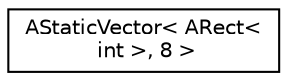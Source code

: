 digraph "Graphical Class Hierarchy"
{
 // LATEX_PDF_SIZE
  edge [fontname="Helvetica",fontsize="10",labelfontname="Helvetica",labelfontsize="10"];
  node [fontname="Helvetica",fontsize="10",shape=record];
  rankdir="LR";
  Node0 [label="AStaticVector\< ARect\<\l int \>, 8 \>",height=0.2,width=0.4,color="black", fillcolor="white", style="filled",URL="$classAStaticVector.html",tooltip=" "];
}
